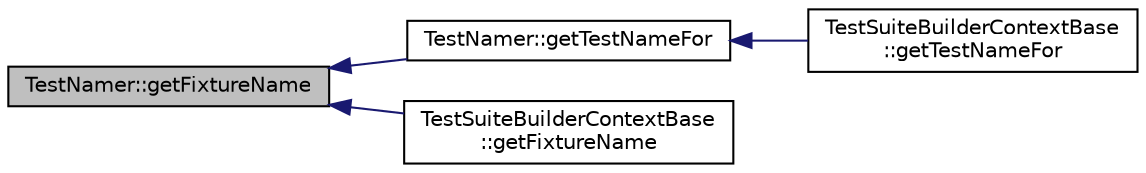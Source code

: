 digraph "TestNamer::getFixtureName"
{
  edge [fontname="Helvetica",fontsize="10",labelfontname="Helvetica",labelfontsize="10"];
  node [fontname="Helvetica",fontsize="10",shape=record];
  rankdir="LR";
  Node1 [label="TestNamer::getFixtureName",height=0.2,width=0.4,color="black", fillcolor="grey75", style="filled", fontcolor="black"];
  Node1 -> Node2 [dir="back",color="midnightblue",fontsize="10",style="solid",fontname="Helvetica"];
  Node2 [label="TestNamer::getTestNameFor",height=0.2,width=0.4,color="black", fillcolor="white", style="filled",URL="$class_test_namer.html#ac289f44ac9c17c2b5e47c0fa858211b8",tooltip="Returns the name of the test for the specified method. "];
  Node2 -> Node3 [dir="back",color="midnightblue",fontsize="10",style="solid",fontname="Helvetica"];
  Node3 [label="TestSuiteBuilderContextBase\l::getTestNameFor",height=0.2,width=0.4,color="black", fillcolor="white", style="filled",URL="$class_test_suite_builder_context_base.html#a137a255602edbdc2e1dc575fb53fee9e",tooltip="Returns the name of the test for the specified method. "];
  Node1 -> Node4 [dir="back",color="midnightblue",fontsize="10",style="solid",fontname="Helvetica"];
  Node4 [label="TestSuiteBuilderContextBase\l::getFixtureName",height=0.2,width=0.4,color="black", fillcolor="white", style="filled",URL="$class_test_suite_builder_context_base.html#abba530361ccd63ddf23fcbdc4f33727f",tooltip="Returns the fixture name. "];
}
